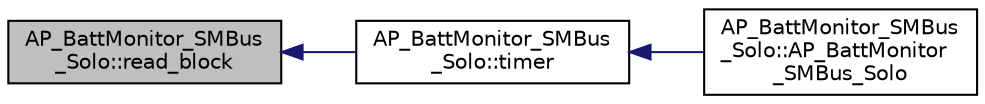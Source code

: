 digraph "AP_BattMonitor_SMBus_Solo::read_block"
{
 // INTERACTIVE_SVG=YES
  edge [fontname="Helvetica",fontsize="10",labelfontname="Helvetica",labelfontsize="10"];
  node [fontname="Helvetica",fontsize="10",shape=record];
  rankdir="LR";
  Node1 [label="AP_BattMonitor_SMBus\l_Solo::read_block",height=0.2,width=0.4,color="black", fillcolor="grey75", style="filled", fontcolor="black"];
  Node1 -> Node2 [dir="back",color="midnightblue",fontsize="10",style="solid",fontname="Helvetica"];
  Node2 [label="AP_BattMonitor_SMBus\l_Solo::timer",height=0.2,width=0.4,color="black", fillcolor="white", style="filled",URL="$classAP__BattMonitor__SMBus__Solo.html#a2c97ca22c71a9ca709a48ce68f6914cd"];
  Node2 -> Node3 [dir="back",color="midnightblue",fontsize="10",style="solid",fontname="Helvetica"];
  Node3 [label="AP_BattMonitor_SMBus\l_Solo::AP_BattMonitor\l_SMBus_Solo",height=0.2,width=0.4,color="black", fillcolor="white", style="filled",URL="$classAP__BattMonitor__SMBus__Solo.html#a461a488e2a9abe8c5fa6e078fd45452e"];
}
